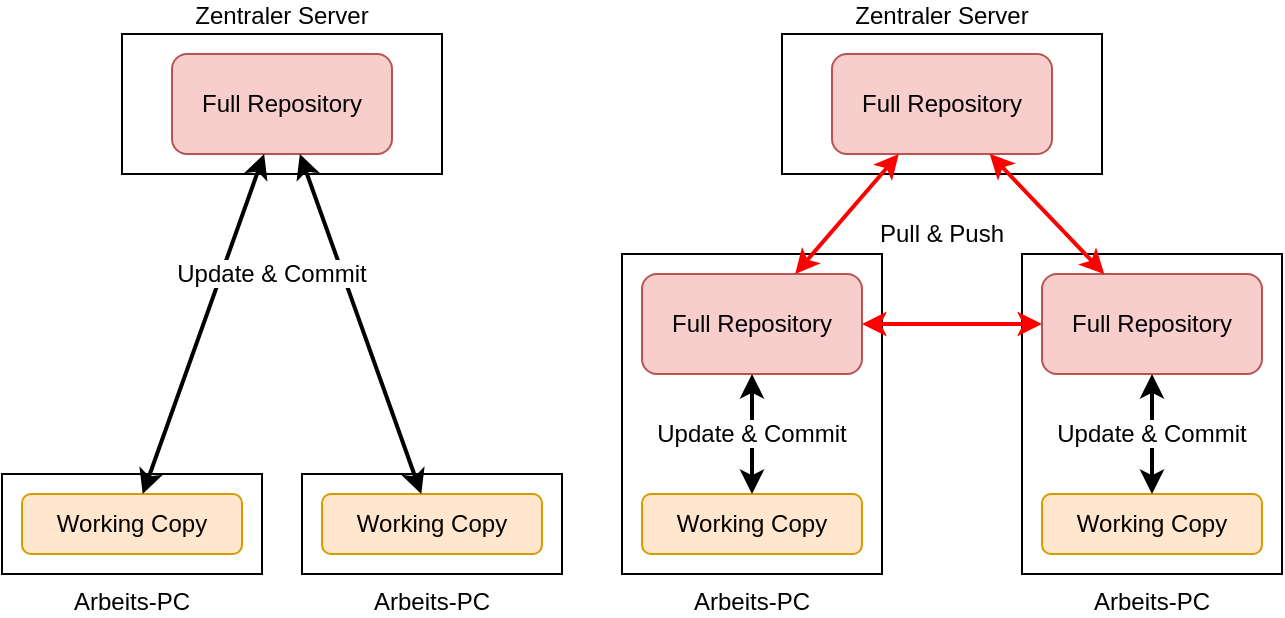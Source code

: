 <mxfile version="14.1.8" type="device"><diagram id="zUqAqPolSV5zUo6CF_JX" name="Page-1"><mxGraphModel dx="1102" dy="861" grid="1" gridSize="10" guides="1" tooltips="1" connect="1" arrows="1" fold="1" page="1" pageScale="1" pageWidth="850" pageHeight="1100" math="0" shadow="0"><root><mxCell id="0"/><mxCell id="1" parent="0"/><mxCell id="qgnwanRgy0nlkWocfpX8-32" value="Arbeits-PC" style="rounded=0;whiteSpace=wrap;html=1;fontSize=12;labelPosition=center;verticalLabelPosition=bottom;align=center;verticalAlign=top;" parent="1" vertex="1"><mxGeometry x="330" y="440" width="130" height="50" as="geometry"/></mxCell><mxCell id="qgnwanRgy0nlkWocfpX8-30" value="Arbeits-PC" style="rounded=0;whiteSpace=wrap;html=1;fontSize=12;labelPosition=center;verticalLabelPosition=bottom;align=center;verticalAlign=top;" parent="1" vertex="1"><mxGeometry x="180" y="440" width="130" height="50" as="geometry"/></mxCell><mxCell id="qgnwanRgy0nlkWocfpX8-29" value="Arbeits-PC" style="rounded=0;whiteSpace=wrap;html=1;fontSize=12;labelPosition=center;verticalLabelPosition=bottom;align=center;verticalAlign=top;" parent="1" vertex="1"><mxGeometry x="690" y="330" width="130" height="160" as="geometry"/></mxCell><mxCell id="qgnwanRgy0nlkWocfpX8-28" value="Arbeits-PC" style="rounded=0;whiteSpace=wrap;html=1;fontSize=12;labelPosition=center;verticalLabelPosition=bottom;align=center;verticalAlign=top;" parent="1" vertex="1"><mxGeometry x="490" y="330" width="130" height="160" as="geometry"/></mxCell><mxCell id="qgnwanRgy0nlkWocfpX8-13" value="Zentraler Server" style="rounded=0;whiteSpace=wrap;html=1;labelPosition=center;verticalLabelPosition=top;align=center;verticalAlign=bottom;" parent="1" vertex="1"><mxGeometry x="570" y="220" width="160" height="70" as="geometry"/></mxCell><mxCell id="qgnwanRgy0nlkWocfpX8-5" value="Zentraler Server" style="rounded=0;whiteSpace=wrap;html=1;labelPosition=center;verticalLabelPosition=top;align=center;verticalAlign=bottom;" parent="1" vertex="1"><mxGeometry x="240" y="220" width="160" height="70" as="geometry"/></mxCell><mxCell id="qgnwanRgy0nlkWocfpX8-1" value="Working Copy" style="rounded=1;whiteSpace=wrap;html=1;fillColor=#ffe6cc;strokeColor=#d79b00;" parent="1" vertex="1"><mxGeometry x="190" y="450" width="110" height="30" as="geometry"/></mxCell><mxCell id="qgnwanRgy0nlkWocfpX8-3" value="Full Repository" style="rounded=1;whiteSpace=wrap;html=1;fillColor=#f8cecc;strokeColor=#b85450;" parent="1" vertex="1"><mxGeometry x="595" y="230" width="110" height="50" as="geometry"/></mxCell><mxCell id="qgnwanRgy0nlkWocfpX8-4" value="Full Repository" style="rounded=1;whiteSpace=wrap;html=1;fillColor=#f8cecc;strokeColor=#b85450;" parent="1" vertex="1"><mxGeometry x="265" y="230" width="110" height="50" as="geometry"/></mxCell><mxCell id="qgnwanRgy0nlkWocfpX8-6" value="" style="endArrow=classic;startArrow=classic;html=1;fontSize=12;strokeWidth=2;" parent="1" source="qgnwanRgy0nlkWocfpX8-1" target="qgnwanRgy0nlkWocfpX8-4" edge="1"><mxGeometry width="50" height="50" relative="1" as="geometry"><mxPoint x="140" y="410" as="sourcePoint"/><mxPoint x="190" y="360" as="targetPoint"/></mxGeometry></mxCell><mxCell id="qgnwanRgy0nlkWocfpX8-8" value="Working Copy" style="rounded=1;whiteSpace=wrap;html=1;fillColor=#ffe6cc;strokeColor=#d79b00;" parent="1" vertex="1"><mxGeometry x="340" y="450" width="110" height="30" as="geometry"/></mxCell><mxCell id="qgnwanRgy0nlkWocfpX8-10" value="" style="endArrow=classic;startArrow=classic;html=1;fontSize=12;strokeWidth=2;" parent="1" source="qgnwanRgy0nlkWocfpX8-8" target="qgnwanRgy0nlkWocfpX8-4" edge="1"><mxGeometry width="50" height="50" relative="1" as="geometry"><mxPoint x="229.429" y="420" as="sourcePoint"/><mxPoint x="314.286" y="285" as="targetPoint"/></mxGeometry></mxCell><mxCell id="qgnwanRgy0nlkWocfpX8-12" value="&lt;span style=&quot;background-color: rgb(255 , 255 , 255)&quot;&gt;Update &amp;amp; Commit&lt;/span&gt;" style="text;html=1;strokeColor=none;fillColor=none;align=center;verticalAlign=middle;whiteSpace=wrap;rounded=0;fontSize=12;" parent="1" vertex="1"><mxGeometry x="260" y="330" width="110" height="20" as="geometry"/></mxCell><mxCell id="qgnwanRgy0nlkWocfpX8-16" value="Full Repository" style="rounded=1;whiteSpace=wrap;html=1;fillColor=#f8cecc;strokeColor=#b85450;" parent="1" vertex="1"><mxGeometry x="500" y="340" width="110" height="50" as="geometry"/></mxCell><mxCell id="qgnwanRgy0nlkWocfpX8-17" value="" style="endArrow=classic;startArrow=classic;html=1;strokeWidth=2;fontSize=12;strokeColor=#FF0000;" parent="1" source="qgnwanRgy0nlkWocfpX8-16" target="qgnwanRgy0nlkWocfpX8-3" edge="1"><mxGeometry width="50" height="50" relative="1" as="geometry"><mxPoint x="580" y="430" as="sourcePoint"/><mxPoint x="630" y="380" as="targetPoint"/></mxGeometry></mxCell><mxCell id="qgnwanRgy0nlkWocfpX8-18" value="Working Copy" style="rounded=1;whiteSpace=wrap;html=1;fillColor=#ffe6cc;strokeColor=#d79b00;" parent="1" vertex="1"><mxGeometry x="500" y="450" width="110" height="30" as="geometry"/></mxCell><mxCell id="qgnwanRgy0nlkWocfpX8-19" value="" style="endArrow=classic;startArrow=classic;html=1;strokeWidth=2;fontSize=12;" parent="1" source="qgnwanRgy0nlkWocfpX8-18" target="qgnwanRgy0nlkWocfpX8-16" edge="1"><mxGeometry width="50" height="50" relative="1" as="geometry"><mxPoint x="566.923" y="350" as="sourcePoint"/><mxPoint x="573.077" y="270" as="targetPoint"/></mxGeometry></mxCell><mxCell id="qgnwanRgy0nlkWocfpX8-20" value="Full Repository" style="rounded=1;whiteSpace=wrap;html=1;fillColor=#f8cecc;strokeColor=#b85450;" parent="1" vertex="1"><mxGeometry x="700" y="340" width="110" height="50" as="geometry"/></mxCell><mxCell id="qgnwanRgy0nlkWocfpX8-21" value="Working Copy" style="rounded=1;whiteSpace=wrap;html=1;fillColor=#ffe6cc;strokeColor=#d79b00;" parent="1" vertex="1"><mxGeometry x="700" y="450" width="110" height="30" as="geometry"/></mxCell><mxCell id="qgnwanRgy0nlkWocfpX8-22" value="" style="endArrow=classic;startArrow=classic;html=1;strokeWidth=2;fontSize=12;" parent="1" source="qgnwanRgy0nlkWocfpX8-21" target="qgnwanRgy0nlkWocfpX8-20" edge="1"><mxGeometry width="50" height="50" relative="1" as="geometry"><mxPoint x="766.923" y="350" as="sourcePoint"/><mxPoint x="773.077" y="270" as="targetPoint"/></mxGeometry></mxCell><mxCell id="qgnwanRgy0nlkWocfpX8-23" value="" style="endArrow=classic;startArrow=classic;html=1;strokeWidth=2;fontSize=12;strokeColor=#FF0000;" parent="1" source="qgnwanRgy0nlkWocfpX8-20" target="qgnwanRgy0nlkWocfpX8-3" edge="1"><mxGeometry width="50" height="50" relative="1" as="geometry"><mxPoint x="577.5" y="370" as="sourcePoint"/><mxPoint x="617.5" y="290" as="targetPoint"/></mxGeometry></mxCell><mxCell id="qgnwanRgy0nlkWocfpX8-24" value="&lt;span style=&quot;background-color: rgb(255 , 255 , 255)&quot;&gt;Update &amp;amp; Commit&lt;/span&gt;" style="text;html=1;strokeColor=none;fillColor=none;align=center;verticalAlign=middle;whiteSpace=wrap;rounded=0;fontSize=12;" parent="1" vertex="1"><mxGeometry x="500" y="410" width="110" height="20" as="geometry"/></mxCell><mxCell id="qgnwanRgy0nlkWocfpX8-25" value="&lt;span style=&quot;background-color: rgb(255 , 255 , 255)&quot;&gt;Pull &amp;amp; Push&lt;/span&gt;" style="text;html=1;strokeColor=none;fillColor=none;align=center;verticalAlign=middle;whiteSpace=wrap;rounded=0;fontSize=12;" parent="1" vertex="1"><mxGeometry x="595" y="310" width="110" height="20" as="geometry"/></mxCell><mxCell id="qgnwanRgy0nlkWocfpX8-26" value="" style="endArrow=classic;startArrow=classic;html=1;strokeWidth=2;fontSize=12;strokeColor=#FF0000;" parent="1" source="qgnwanRgy0nlkWocfpX8-20" target="qgnwanRgy0nlkWocfpX8-16" edge="1"><mxGeometry width="50" height="50" relative="1" as="geometry"><mxPoint x="739.038" y="350" as="sourcePoint"/><mxPoint x="655.962" y="270" as="targetPoint"/></mxGeometry></mxCell><mxCell id="XFxGTFc7mB2g37xM5U4w-1" value="&lt;span style=&quot;background-color: rgb(255 , 255 , 255)&quot;&gt;Update &amp;amp; Commit&lt;/span&gt;" style="text;html=1;strokeColor=none;fillColor=none;align=center;verticalAlign=middle;whiteSpace=wrap;rounded=0;fontSize=12;" vertex="1" parent="1"><mxGeometry x="700" y="410" width="110" height="20" as="geometry"/></mxCell></root></mxGraphModel></diagram></mxfile>